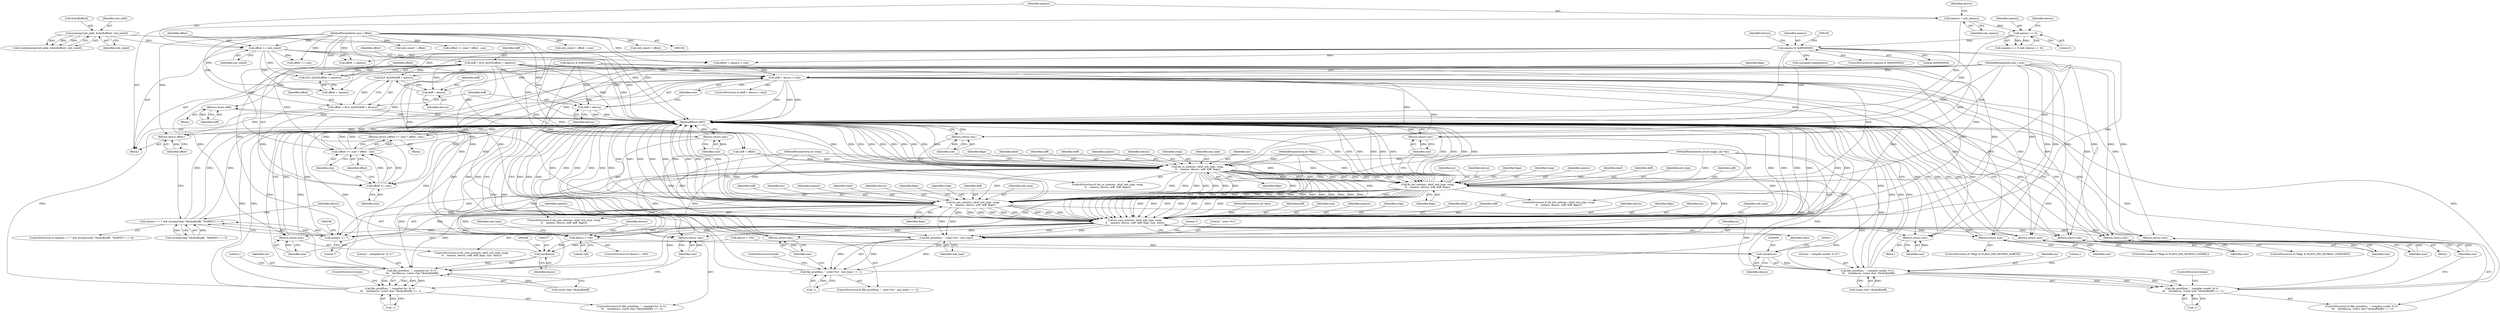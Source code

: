 digraph "0_file_65437cee25199dbd385fb35901bc0011e164276c@integer" {
"1000209" [label="(Call,doff = ELF_ALIGN(offset + namesz))"];
"1000211" [label="(Call,ELF_ALIGN(offset + namesz))"];
"1000107" [label="(MethodParameterIn,size_t offset)"];
"1000151" [label="(Call,offset += xnh_sizeof)"];
"1000144" [label="(Call,memcpy(xnh_addr, &nbuf[offset], xnh_sizeof))"];
"1000177" [label="(Call,namesz & 0x80000000)"];
"1000162" [label="(Call,namesz == 0)"];
"1000154" [label="(Call,namesz = xnh_namesz)"];
"1000222" [label="(Return,return doff;)"];
"1000226" [label="(Call,ELF_ALIGN(doff + descsz))"];
"1000224" [label="(Call,offset = ELF_ALIGN(doff + descsz))"];
"1000239" [label="(Call,offset >= size)"];
"1000238" [label="(Call,(offset >= size) ? offset : size)"];
"1000237" [label="(Return,return (offset >= size) ? offset : size;)"];
"1000446" [label="(Return,return offset;)"];
"1000227" [label="(Call,doff + descsz)"];
"1000231" [label="(Call,doff + descsz > size)"];
"1000263" [label="(Return,return size;)"];
"1000284" [label="(Return,return size;)"];
"1000305" [label="(Return,return size;)"];
"1000316" [label="(Call,do_core_note(ms, nbuf, xnh_type, swap,\n\t\t    namesz, descsz, noff, doff, flags, size, clazz))"];
"1000328" [label="(Return,return size;)"];
"1000332" [label="(Call,namesz == 7)"];
"1000331" [label="(Call,namesz == 7 && strcmp((char *)&nbuf[noff], \"NetBSD\") == 0)"];
"1000347" [label="(Call,descsz > 100)"];
"1000376" [label="(Call,(int)descsz)"];
"1000373" [label="(Call,file_printf(ms, \", compiled for: %.*s\",\n\t\t\t    (int)descsz, (const char *)&nbuf[doff]))"];
"1000372" [label="(Call,file_printf(ms, \", compiled for: %.*s\",\n\t\t\t    (int)descsz, (const char *)&nbuf[doff]) == -1)"];
"1000407" [label="(Call,(int)descsz)"];
"1000404" [label="(Call,file_printf(ms, \", compiler model: %.*s\",\n \t\t\t    (int)descsz, (const char *)&nbuf[doff]))"];
"1000403" [label="(Call,file_printf(ms, \", compiler model: %.*s\",\n \t\t\t    (int)descsz, (const char *)&nbuf[doff]) == -1)"];
"1000357" [label="(Return,return size;)"];
"1000365" [label="(Return,return size;)"];
"1000387" [label="(Return,return size;)"];
"1000396" [label="(Return,return size;)"];
"1000418" [label="(Return,return size;)"];
"1000427" [label="(Return,return size;)"];
"1000435" [label="(Call,file_printf(ms, \", note=%u\", xnh_type))"];
"1000434" [label="(Call,file_printf(ms, \", note=%u\", xnh_type) == -1)"];
"1000441" [label="(Return,return size;)"];
"1000444" [label="(Return,return size;)"];
"1000232" [label="(Call,doff + descsz)"];
"1000253" [label="(Call,do_os_note(ms, nbuf, xnh_type, swap,\n\t\t    namesz, descsz, noff, doff, flags))"];
"1000274" [label="(Call,do_bid_note(ms, nbuf, xnh_type, swap,\n\t\t    namesz, descsz, noff, doff, flags))"];
"1000295" [label="(Call,do_pax_note(ms, nbuf, xnh_type, swap,\n\t\t    namesz, descsz, noff, doff, flags))"];
"1000422" [label="(ControlStructure,if (*flags & FLAGS_DID_NETBSD_UNKNOWN))"];
"1000351" [label="(Identifier,descsz)"];
"1000227" [label="(Call,doff + descsz)"];
"1000419" [label="(Identifier,size)"];
"1000433" [label="(ControlStructure,if (file_printf(ms, \", note=%u\", xnh_type) == -1))"];
"1000171" [label="(Call,offset >= size)"];
"1000365" [label="(Return,return size;)"];
"1000162" [label="(Call,namesz == 0)"];
"1000193" [label="(Identifier,descsz)"];
"1000295" [label="(Call,do_pax_note(ms, nbuf, xnh_type, swap,\n\t\t    namesz, descsz, noff, doff, flags))"];
"1000156" [label="(Identifier,xnh_namesz)"];
"1000387" [label="(Return,return size;)"];
"1000324" [label="(Identifier,doff)"];
"1000277" [label="(Identifier,xnh_type)"];
"1000330" [label="(ControlStructure,if (namesz == 7 && strcmp((char *)&nbuf[noff], \"NetBSD\") == 0))"];
"1000327" [label="(Identifier,clazz)"];
"1000440" [label="(Literal,1)"];
"1000233" [label="(Identifier,doff)"];
"1000152" [label="(Identifier,offset)"];
"1000254" [label="(Identifier,ms)"];
"1000302" [label="(Identifier,noff)"];
"1000355" [label="(Block,)"];
"1000243" [label="(Identifier,size)"];
"1000448" [label="(MethodReturn,RET)"];
"1000210" [label="(Identifier,doff)"];
"1000212" [label="(Call,offset + namesz)"];
"1000218" [label="(Identifier,offset)"];
"1000223" [label="(Identifier,doff)"];
"1000406" [label="(Literal,\", compiler model: %.*s\")"];
"1000269" [label="(Identifier,flags)"];
"1000139" [label="(Call,xnh_sizeof + offset)"];
"1000296" [label="(Identifier,ms)"];
"1000300" [label="(Identifier,namesz)"];
"1000242" [label="(Identifier,offset)"];
"1000262" [label="(Identifier,flags)"];
"1000255" [label="(Identifier,nbuf)"];
"1000186" [label="(Call,(unsigned long)namesz)"];
"1000335" [label="(Call,strcmp((char *)&nbuf[noff], \"NetBSD\") == 0)"];
"1000260" [label="(Identifier,noff)"];
"1000297" [label="(Identifier,nbuf)"];
"1000221" [label="(Block,)"];
"1000301" [label="(Identifier,descsz)"];
"1000328" [label="(Return,return size;)"];
"1000354" [label="(Identifier,xnh_type)"];
"1000326" [label="(Identifier,size)"];
"1000405" [label="(Identifier,ms)"];
"1000225" [label="(Identifier,offset)"];
"1000346" [label="(ControlStructure,if (descsz > 100))"];
"1000434" [label="(Call,file_printf(ms, \", note=%u\", xnh_type) == -1)"];
"1000321" [label="(Identifier,namesz)"];
"1000154" [label="(Call,namesz = xnh_namesz)"];
"1000348" [label="(Identifier,descsz)"];
"1000427" [label="(Return,return size;)"];
"1000320" [label="(Identifier,swap)"];
"1000409" [label="(Identifier,descsz)"];
"1000281" [label="(Identifier,noff)"];
"1000217" [label="(Call,offset + namesz)"];
"1000274" [label="(Call,do_bid_note(ms, nbuf, xnh_type, swap,\n\t\t    namesz, descsz, noff, doff, flags))"];
"1000248" [label="(Identifier,flags)"];
"1000234" [label="(Identifier,descsz)"];
"1000372" [label="(Call,file_printf(ms, \", compiled for: %.*s\",\n\t\t\t    (int)descsz, (const char *)&nbuf[doff]) == -1)"];
"1000318" [label="(Identifier,nbuf)"];
"1000261" [label="(Identifier,doff)"];
"1000176" [label="(ControlStructure,if (namesz & 0x80000000))"];
"1000258" [label="(Identifier,namesz)"];
"1000146" [label="(Call,&nbuf[offset])"];
"1000273" [label="(ControlStructure,if (do_bid_note(ms, nbuf, xnh_type, swap,\n\t\t    namesz, descsz, noff, doff, flags)))"];
"1000435" [label="(Call,file_printf(ms, \", note=%u\", xnh_type))"];
"1000375" [label="(Literal,\", compiled for: %.*s\")"];
"1000323" [label="(Identifier,noff)"];
"1000349" [label="(Literal,100)"];
"1000306" [label="(Identifier,size)"];
"1000224" [label="(Call,offset = ELF_ALIGN(doff + descsz))"];
"1000241" [label="(Identifier,size)"];
"1000178" [label="(Identifier,namesz)"];
"1000311" [label="(Identifier,flags)"];
"1000304" [label="(Identifier,flags)"];
"1000228" [label="(Identifier,doff)"];
"1000275" [label="(Identifier,ms)"];
"1000170" [label="(Call,(offset >= size) ? offset : size)"];
"1000161" [label="(Call,(namesz == 0) && (descsz == 0))"];
"1000284" [label="(Return,return size;)"];
"1000402" [label="(ControlStructure,if (file_printf(ms, \", compiler model: %.*s\",\n \t\t\t    (int)descsz, (const char *)&nbuf[doff]) == -1))"];
"1000371" [label="(ControlStructure,if (file_printf(ms, \", compiled for: %.*s\",\n\t\t\t    (int)descsz, (const char *)&nbuf[doff]) == -1))"];
"1000360" [label="(ControlStructure,if (*flags & FLAGS_DID_NETBSD_MARCH))"];
"1000331" [label="(Call,namesz == 7 && strcmp((char *)&nbuf[noff], \"NetBSD\") == 0)"];
"1000166" [label="(Identifier,descsz)"];
"1000416" [label="(Call,-1)"];
"1000437" [label="(Literal,\", note=%u\")"];
"1000222" [label="(Return,return doff;)"];
"1000376" [label="(Call,(int)descsz)"];
"1000299" [label="(Identifier,swap)"];
"1000428" [label="(Identifier,size)"];
"1000357" [label="(Return,return size;)"];
"1000259" [label="(Identifier,descsz)"];
"1000322" [label="(Identifier,descsz)"];
"1000315" [label="(ControlStructure,if (do_core_note(ms, nbuf, xnh_type, swap,\n\t\t    namesz, descsz, noff, doff, flags, size, clazz)))"];
"1000385" [label="(Call,-1)"];
"1000240" [label="(Identifier,offset)"];
"1000386" [label="(Literal,1)"];
"1000236" [label="(Block,)"];
"1000280" [label="(Identifier,descsz)"];
"1000235" [label="(Identifier,size)"];
"1000290" [label="(Identifier,flags)"];
"1000334" [label="(Literal,7)"];
"1000144" [label="(Call,memcpy(xnh_addr, &nbuf[offset], xnh_sizeof))"];
"1000447" [label="(Identifier,offset)"];
"1000150" [label="(Identifier,xnh_sizeof)"];
"1000347" [label="(Call,descsz > 100)"];
"1000109" [label="(MethodParameterIn,int clazz)"];
"1000436" [label="(Identifier,ms)"];
"1000316" [label="(Call,do_core_note(ms, nbuf, xnh_type, swap,\n\t\t    namesz, descsz, noff, doff, flags, size, clazz))"];
"1000252" [label="(ControlStructure,if (do_os_note(ms, nbuf, xnh_type, swap,\n\t\t    namesz, descsz, noff, doff, flags)))"];
"1000389" [label="(ControlStructure,break;)"];
"1000283" [label="(Identifier,flags)"];
"1000305" [label="(Return,return size;)"];
"1000151" [label="(Call,offset += xnh_sizeof)"];
"1000153" [label="(Identifier,xnh_sizeof)"];
"1000303" [label="(Identifier,doff)"];
"1000443" [label="(ControlStructure,break;)"];
"1000294" [label="(ControlStructure,if (do_pax_note(ms, nbuf, xnh_type, swap,\n\t\t    namesz, descsz, noff, doff, flags)))"];
"1000164" [label="(Literal,0)"];
"1000446" [label="(Return,return offset;)"];
"1000229" [label="(Identifier,descsz)"];
"1000373" [label="(Call,file_printf(ms, \", compiled for: %.*s\",\n\t\t\t    (int)descsz, (const char *)&nbuf[doff]))"];
"1000332" [label="(Call,namesz == 7)"];
"1000177" [label="(Call,namesz & 0x80000000)"];
"1000192" [label="(Call,descsz & 0x80000000)"];
"1000231" [label="(Call,doff + descsz > size)"];
"1000112" [label="(MethodParameterIn,int *flags)"];
"1000438" [label="(Identifier,xnh_type)"];
"1000105" [label="(MethodParameterIn,struct magic_set *ms)"];
"1000257" [label="(Identifier,swap)"];
"1000417" [label="(Literal,1)"];
"1000391" [label="(ControlStructure,if (*flags & FLAGS_DID_NETBSD_CMODEL))"];
"1000132" [label="(Call,xnh_sizeof + offset > size)"];
"1000444" [label="(Return,return size;)"];
"1000397" [label="(Identifier,size)"];
"1000278" [label="(Identifier,swap)"];
"1000179" [label="(Literal,0x80000000)"];
"1000279" [label="(Identifier,namesz)"];
"1000298" [label="(Identifier,xnh_type)"];
"1000256" [label="(Identifier,xnh_type)"];
"1000226" [label="(Call,ELF_ALIGN(doff + descsz))"];
"1000209" [label="(Call,doff = ELF_ALIGN(offset + namesz))"];
"1000237" [label="(Return,return (offset >= size) ? offset : size;)"];
"1000439" [label="(Call,-1)"];
"1000445" [label="(Identifier,size)"];
"1000206" [label="(Call,noff = offset)"];
"1000145" [label="(Identifier,xnh_addr)"];
"1000142" [label="(Call,(void)memcpy(xnh_addr, &nbuf[offset], xnh_sizeof))"];
"1000285" [label="(Identifier,size)"];
"1000325" [label="(Identifier,flags)"];
"1000403" [label="(Call,file_printf(ms, \", compiler model: %.*s\",\n \t\t\t    (int)descsz, (const char *)&nbuf[doff]) == -1)"];
"1000238" [label="(Call,(offset >= size) ? offset : size)"];
"1000404" [label="(Call,file_printf(ms, \", compiler model: %.*s\",\n \t\t\t    (int)descsz, (const char *)&nbuf[doff]))"];
"1000211" [label="(Call,ELF_ALIGN(offset + namesz))"];
"1000253" [label="(Call,do_os_note(ms, nbuf, xnh_type, swap,\n\t\t    namesz, descsz, noff, doff, flags))"];
"1000317" [label="(Identifier,ms)"];
"1000329" [label="(Identifier,size)"];
"1000442" [label="(Identifier,size)"];
"1000276" [label="(Identifier,nbuf)"];
"1000232" [label="(Call,doff + descsz)"];
"1000396" [label="(Return,return size;)"];
"1000374" [label="(Identifier,ms)"];
"1000282" [label="(Identifier,doff)"];
"1000410" [label="(Call,(const char *)&nbuf[doff])"];
"1000216" [label="(Call,offset + namesz > size)"];
"1000388" [label="(Identifier,size)"];
"1000114" [label="(Block,)"];
"1000441" [label="(Return,return size;)"];
"1000358" [label="(Identifier,size)"];
"1000107" [label="(MethodParameterIn,size_t offset)"];
"1000163" [label="(Identifier,namesz)"];
"1000264" [label="(Identifier,size)"];
"1000418" [label="(Return,return size;)"];
"1000407" [label="(Call,(int)descsz)"];
"1000350" [label="(Call,descsz = 100)"];
"1000378" [label="(Identifier,descsz)"];
"1000379" [label="(Call,(const char *)&nbuf[doff])"];
"1000345" [label="(Block,)"];
"1000155" [label="(Identifier,namesz)"];
"1000133" [label="(Call,xnh_sizeof + offset)"];
"1000158" [label="(Identifier,descsz)"];
"1000263" [label="(Return,return size;)"];
"1000319" [label="(Identifier,xnh_type)"];
"1000333" [label="(Identifier,namesz)"];
"1000230" [label="(ControlStructure,if (doff + descsz > size))"];
"1000366" [label="(Identifier,size)"];
"1000108" [label="(MethodParameterIn,size_t size)"];
"1000420" [label="(ControlStructure,break;)"];
"1000239" [label="(Call,offset >= size)"];
"1000110" [label="(MethodParameterIn,int swap)"];
"1000209" -> "1000114"  [label="AST: "];
"1000209" -> "1000211"  [label="CFG: "];
"1000210" -> "1000209"  [label="AST: "];
"1000211" -> "1000209"  [label="AST: "];
"1000218" -> "1000209"  [label="CFG: "];
"1000209" -> "1000448"  [label="DDG: "];
"1000209" -> "1000448"  [label="DDG: "];
"1000211" -> "1000209"  [label="DDG: "];
"1000209" -> "1000222"  [label="DDG: "];
"1000209" -> "1000226"  [label="DDG: "];
"1000209" -> "1000227"  [label="DDG: "];
"1000209" -> "1000231"  [label="DDG: "];
"1000209" -> "1000232"  [label="DDG: "];
"1000209" -> "1000253"  [label="DDG: "];
"1000209" -> "1000274"  [label="DDG: "];
"1000209" -> "1000295"  [label="DDG: "];
"1000209" -> "1000316"  [label="DDG: "];
"1000211" -> "1000212"  [label="CFG: "];
"1000212" -> "1000211"  [label="AST: "];
"1000107" -> "1000211"  [label="DDG: "];
"1000151" -> "1000211"  [label="DDG: "];
"1000177" -> "1000211"  [label="DDG: "];
"1000107" -> "1000104"  [label="AST: "];
"1000107" -> "1000448"  [label="DDG: "];
"1000107" -> "1000132"  [label="DDG: "];
"1000107" -> "1000133"  [label="DDG: "];
"1000107" -> "1000139"  [label="DDG: "];
"1000107" -> "1000151"  [label="DDG: "];
"1000107" -> "1000170"  [label="DDG: "];
"1000107" -> "1000171"  [label="DDG: "];
"1000107" -> "1000206"  [label="DDG: "];
"1000107" -> "1000212"  [label="DDG: "];
"1000107" -> "1000216"  [label="DDG: "];
"1000107" -> "1000217"  [label="DDG: "];
"1000107" -> "1000224"  [label="DDG: "];
"1000107" -> "1000238"  [label="DDG: "];
"1000107" -> "1000239"  [label="DDG: "];
"1000107" -> "1000446"  [label="DDG: "];
"1000151" -> "1000114"  [label="AST: "];
"1000151" -> "1000153"  [label="CFG: "];
"1000152" -> "1000151"  [label="AST: "];
"1000153" -> "1000151"  [label="AST: "];
"1000155" -> "1000151"  [label="CFG: "];
"1000151" -> "1000448"  [label="DDG: "];
"1000151" -> "1000448"  [label="DDG: "];
"1000144" -> "1000151"  [label="DDG: "];
"1000151" -> "1000171"  [label="DDG: "];
"1000151" -> "1000206"  [label="DDG: "];
"1000151" -> "1000212"  [label="DDG: "];
"1000151" -> "1000216"  [label="DDG: "];
"1000151" -> "1000217"  [label="DDG: "];
"1000144" -> "1000142"  [label="AST: "];
"1000144" -> "1000150"  [label="CFG: "];
"1000145" -> "1000144"  [label="AST: "];
"1000146" -> "1000144"  [label="AST: "];
"1000150" -> "1000144"  [label="AST: "];
"1000142" -> "1000144"  [label="CFG: "];
"1000144" -> "1000448"  [label="DDG: "];
"1000144" -> "1000448"  [label="DDG: "];
"1000144" -> "1000142"  [label="DDG: "];
"1000144" -> "1000142"  [label="DDG: "];
"1000144" -> "1000142"  [label="DDG: "];
"1000177" -> "1000176"  [label="AST: "];
"1000177" -> "1000179"  [label="CFG: "];
"1000178" -> "1000177"  [label="AST: "];
"1000179" -> "1000177"  [label="AST: "];
"1000182" -> "1000177"  [label="CFG: "];
"1000193" -> "1000177"  [label="CFG: "];
"1000177" -> "1000448"  [label="DDG: "];
"1000177" -> "1000448"  [label="DDG: "];
"1000162" -> "1000177"  [label="DDG: "];
"1000177" -> "1000186"  [label="DDG: "];
"1000177" -> "1000212"  [label="DDG: "];
"1000177" -> "1000216"  [label="DDG: "];
"1000177" -> "1000217"  [label="DDG: "];
"1000177" -> "1000253"  [label="DDG: "];
"1000177" -> "1000274"  [label="DDG: "];
"1000177" -> "1000295"  [label="DDG: "];
"1000177" -> "1000316"  [label="DDG: "];
"1000177" -> "1000332"  [label="DDG: "];
"1000162" -> "1000161"  [label="AST: "];
"1000162" -> "1000164"  [label="CFG: "];
"1000163" -> "1000162"  [label="AST: "];
"1000164" -> "1000162"  [label="AST: "];
"1000166" -> "1000162"  [label="CFG: "];
"1000161" -> "1000162"  [label="CFG: "];
"1000162" -> "1000448"  [label="DDG: "];
"1000162" -> "1000161"  [label="DDG: "];
"1000162" -> "1000161"  [label="DDG: "];
"1000154" -> "1000162"  [label="DDG: "];
"1000154" -> "1000114"  [label="AST: "];
"1000154" -> "1000156"  [label="CFG: "];
"1000155" -> "1000154"  [label="AST: "];
"1000156" -> "1000154"  [label="AST: "];
"1000158" -> "1000154"  [label="CFG: "];
"1000154" -> "1000448"  [label="DDG: "];
"1000222" -> "1000221"  [label="AST: "];
"1000222" -> "1000223"  [label="CFG: "];
"1000223" -> "1000222"  [label="AST: "];
"1000448" -> "1000222"  [label="CFG: "];
"1000222" -> "1000448"  [label="DDG: "];
"1000223" -> "1000222"  [label="DDG: "];
"1000226" -> "1000224"  [label="AST: "];
"1000226" -> "1000227"  [label="CFG: "];
"1000227" -> "1000226"  [label="AST: "];
"1000224" -> "1000226"  [label="CFG: "];
"1000226" -> "1000224"  [label="DDG: "];
"1000192" -> "1000226"  [label="DDG: "];
"1000224" -> "1000114"  [label="AST: "];
"1000225" -> "1000224"  [label="AST: "];
"1000233" -> "1000224"  [label="CFG: "];
"1000224" -> "1000448"  [label="DDG: "];
"1000224" -> "1000448"  [label="DDG: "];
"1000224" -> "1000239"  [label="DDG: "];
"1000224" -> "1000446"  [label="DDG: "];
"1000239" -> "1000238"  [label="AST: "];
"1000239" -> "1000241"  [label="CFG: "];
"1000240" -> "1000239"  [label="AST: "];
"1000241" -> "1000239"  [label="AST: "];
"1000242" -> "1000239"  [label="CFG: "];
"1000243" -> "1000239"  [label="CFG: "];
"1000239" -> "1000238"  [label="DDG: "];
"1000239" -> "1000238"  [label="DDG: "];
"1000231" -> "1000239"  [label="DDG: "];
"1000108" -> "1000239"  [label="DDG: "];
"1000238" -> "1000237"  [label="AST: "];
"1000238" -> "1000242"  [label="CFG: "];
"1000238" -> "1000243"  [label="CFG: "];
"1000242" -> "1000238"  [label="AST: "];
"1000243" -> "1000238"  [label="AST: "];
"1000237" -> "1000238"  [label="CFG: "];
"1000238" -> "1000448"  [label="DDG: "];
"1000238" -> "1000448"  [label="DDG: "];
"1000238" -> "1000448"  [label="DDG: "];
"1000238" -> "1000448"  [label="DDG: "];
"1000238" -> "1000237"  [label="DDG: "];
"1000108" -> "1000238"  [label="DDG: "];
"1000237" -> "1000236"  [label="AST: "];
"1000448" -> "1000237"  [label="CFG: "];
"1000237" -> "1000448"  [label="DDG: "];
"1000446" -> "1000114"  [label="AST: "];
"1000446" -> "1000447"  [label="CFG: "];
"1000447" -> "1000446"  [label="AST: "];
"1000448" -> "1000446"  [label="CFG: "];
"1000446" -> "1000448"  [label="DDG: "];
"1000447" -> "1000446"  [label="DDG: "];
"1000227" -> "1000229"  [label="CFG: "];
"1000228" -> "1000227"  [label="AST: "];
"1000229" -> "1000227"  [label="AST: "];
"1000192" -> "1000227"  [label="DDG: "];
"1000231" -> "1000230"  [label="AST: "];
"1000231" -> "1000235"  [label="CFG: "];
"1000232" -> "1000231"  [label="AST: "];
"1000235" -> "1000231"  [label="AST: "];
"1000240" -> "1000231"  [label="CFG: "];
"1000248" -> "1000231"  [label="CFG: "];
"1000231" -> "1000448"  [label="DDG: "];
"1000231" -> "1000448"  [label="DDG: "];
"1000231" -> "1000448"  [label="DDG: "];
"1000192" -> "1000231"  [label="DDG: "];
"1000216" -> "1000231"  [label="DDG: "];
"1000108" -> "1000231"  [label="DDG: "];
"1000231" -> "1000263"  [label="DDG: "];
"1000231" -> "1000284"  [label="DDG: "];
"1000231" -> "1000305"  [label="DDG: "];
"1000231" -> "1000316"  [label="DDG: "];
"1000231" -> "1000357"  [label="DDG: "];
"1000231" -> "1000365"  [label="DDG: "];
"1000231" -> "1000387"  [label="DDG: "];
"1000231" -> "1000396"  [label="DDG: "];
"1000231" -> "1000418"  [label="DDG: "];
"1000231" -> "1000427"  [label="DDG: "];
"1000231" -> "1000441"  [label="DDG: "];
"1000231" -> "1000444"  [label="DDG: "];
"1000263" -> "1000252"  [label="AST: "];
"1000263" -> "1000264"  [label="CFG: "];
"1000264" -> "1000263"  [label="AST: "];
"1000448" -> "1000263"  [label="CFG: "];
"1000263" -> "1000448"  [label="DDG: "];
"1000264" -> "1000263"  [label="DDG: "];
"1000108" -> "1000263"  [label="DDG: "];
"1000284" -> "1000273"  [label="AST: "];
"1000284" -> "1000285"  [label="CFG: "];
"1000285" -> "1000284"  [label="AST: "];
"1000448" -> "1000284"  [label="CFG: "];
"1000284" -> "1000448"  [label="DDG: "];
"1000285" -> "1000284"  [label="DDG: "];
"1000108" -> "1000284"  [label="DDG: "];
"1000305" -> "1000294"  [label="AST: "];
"1000305" -> "1000306"  [label="CFG: "];
"1000306" -> "1000305"  [label="AST: "];
"1000448" -> "1000305"  [label="CFG: "];
"1000305" -> "1000448"  [label="DDG: "];
"1000306" -> "1000305"  [label="DDG: "];
"1000108" -> "1000305"  [label="DDG: "];
"1000316" -> "1000315"  [label="AST: "];
"1000316" -> "1000327"  [label="CFG: "];
"1000317" -> "1000316"  [label="AST: "];
"1000318" -> "1000316"  [label="AST: "];
"1000319" -> "1000316"  [label="AST: "];
"1000320" -> "1000316"  [label="AST: "];
"1000321" -> "1000316"  [label="AST: "];
"1000322" -> "1000316"  [label="AST: "];
"1000323" -> "1000316"  [label="AST: "];
"1000324" -> "1000316"  [label="AST: "];
"1000325" -> "1000316"  [label="AST: "];
"1000326" -> "1000316"  [label="AST: "];
"1000327" -> "1000316"  [label="AST: "];
"1000329" -> "1000316"  [label="CFG: "];
"1000333" -> "1000316"  [label="CFG: "];
"1000316" -> "1000448"  [label="DDG: "];
"1000316" -> "1000448"  [label="DDG: "];
"1000316" -> "1000448"  [label="DDG: "];
"1000316" -> "1000448"  [label="DDG: "];
"1000316" -> "1000448"  [label="DDG: "];
"1000316" -> "1000448"  [label="DDG: "];
"1000316" -> "1000448"  [label="DDG: "];
"1000316" -> "1000448"  [label="DDG: "];
"1000316" -> "1000448"  [label="DDG: "];
"1000316" -> "1000448"  [label="DDG: "];
"1000316" -> "1000448"  [label="DDG: "];
"1000316" -> "1000448"  [label="DDG: "];
"1000274" -> "1000316"  [label="DDG: "];
"1000274" -> "1000316"  [label="DDG: "];
"1000274" -> "1000316"  [label="DDG: "];
"1000274" -> "1000316"  [label="DDG: "];
"1000274" -> "1000316"  [label="DDG: "];
"1000274" -> "1000316"  [label="DDG: "];
"1000274" -> "1000316"  [label="DDG: "];
"1000274" -> "1000316"  [label="DDG: "];
"1000274" -> "1000316"  [label="DDG: "];
"1000295" -> "1000316"  [label="DDG: "];
"1000295" -> "1000316"  [label="DDG: "];
"1000295" -> "1000316"  [label="DDG: "];
"1000295" -> "1000316"  [label="DDG: "];
"1000295" -> "1000316"  [label="DDG: "];
"1000295" -> "1000316"  [label="DDG: "];
"1000295" -> "1000316"  [label="DDG: "];
"1000295" -> "1000316"  [label="DDG: "];
"1000295" -> "1000316"  [label="DDG: "];
"1000253" -> "1000316"  [label="DDG: "];
"1000253" -> "1000316"  [label="DDG: "];
"1000253" -> "1000316"  [label="DDG: "];
"1000253" -> "1000316"  [label="DDG: "];
"1000253" -> "1000316"  [label="DDG: "];
"1000253" -> "1000316"  [label="DDG: "];
"1000253" -> "1000316"  [label="DDG: "];
"1000253" -> "1000316"  [label="DDG: "];
"1000253" -> "1000316"  [label="DDG: "];
"1000105" -> "1000316"  [label="DDG: "];
"1000110" -> "1000316"  [label="DDG: "];
"1000192" -> "1000316"  [label="DDG: "];
"1000206" -> "1000316"  [label="DDG: "];
"1000112" -> "1000316"  [label="DDG: "];
"1000108" -> "1000316"  [label="DDG: "];
"1000109" -> "1000316"  [label="DDG: "];
"1000316" -> "1000328"  [label="DDG: "];
"1000316" -> "1000332"  [label="DDG: "];
"1000316" -> "1000347"  [label="DDG: "];
"1000316" -> "1000357"  [label="DDG: "];
"1000316" -> "1000365"  [label="DDG: "];
"1000316" -> "1000373"  [label="DDG: "];
"1000316" -> "1000387"  [label="DDG: "];
"1000316" -> "1000396"  [label="DDG: "];
"1000316" -> "1000404"  [label="DDG: "];
"1000316" -> "1000418"  [label="DDG: "];
"1000316" -> "1000427"  [label="DDG: "];
"1000316" -> "1000435"  [label="DDG: "];
"1000316" -> "1000435"  [label="DDG: "];
"1000316" -> "1000441"  [label="DDG: "];
"1000316" -> "1000444"  [label="DDG: "];
"1000328" -> "1000315"  [label="AST: "];
"1000328" -> "1000329"  [label="CFG: "];
"1000329" -> "1000328"  [label="AST: "];
"1000448" -> "1000328"  [label="CFG: "];
"1000328" -> "1000448"  [label="DDG: "];
"1000329" -> "1000328"  [label="DDG: "];
"1000108" -> "1000328"  [label="DDG: "];
"1000332" -> "1000331"  [label="AST: "];
"1000332" -> "1000334"  [label="CFG: "];
"1000333" -> "1000332"  [label="AST: "];
"1000334" -> "1000332"  [label="AST: "];
"1000338" -> "1000332"  [label="CFG: "];
"1000331" -> "1000332"  [label="CFG: "];
"1000332" -> "1000448"  [label="DDG: "];
"1000332" -> "1000331"  [label="DDG: "];
"1000332" -> "1000331"  [label="DDG: "];
"1000253" -> "1000332"  [label="DDG: "];
"1000295" -> "1000332"  [label="DDG: "];
"1000274" -> "1000332"  [label="DDG: "];
"1000331" -> "1000330"  [label="AST: "];
"1000331" -> "1000335"  [label="CFG: "];
"1000335" -> "1000331"  [label="AST: "];
"1000348" -> "1000331"  [label="CFG: "];
"1000447" -> "1000331"  [label="CFG: "];
"1000331" -> "1000448"  [label="DDG: "];
"1000331" -> "1000448"  [label="DDG: "];
"1000331" -> "1000448"  [label="DDG: "];
"1000335" -> "1000331"  [label="DDG: "];
"1000335" -> "1000331"  [label="DDG: "];
"1000347" -> "1000346"  [label="AST: "];
"1000347" -> "1000349"  [label="CFG: "];
"1000348" -> "1000347"  [label="AST: "];
"1000349" -> "1000347"  [label="AST: "];
"1000351" -> "1000347"  [label="CFG: "];
"1000354" -> "1000347"  [label="CFG: "];
"1000347" -> "1000448"  [label="DDG: "];
"1000347" -> "1000448"  [label="DDG: "];
"1000253" -> "1000347"  [label="DDG: "];
"1000274" -> "1000347"  [label="DDG: "];
"1000295" -> "1000347"  [label="DDG: "];
"1000192" -> "1000347"  [label="DDG: "];
"1000347" -> "1000376"  [label="DDG: "];
"1000347" -> "1000407"  [label="DDG: "];
"1000376" -> "1000373"  [label="AST: "];
"1000376" -> "1000378"  [label="CFG: "];
"1000377" -> "1000376"  [label="AST: "];
"1000378" -> "1000376"  [label="AST: "];
"1000380" -> "1000376"  [label="CFG: "];
"1000376" -> "1000448"  [label="DDG: "];
"1000376" -> "1000373"  [label="DDG: "];
"1000350" -> "1000376"  [label="DDG: "];
"1000373" -> "1000372"  [label="AST: "];
"1000373" -> "1000379"  [label="CFG: "];
"1000374" -> "1000373"  [label="AST: "];
"1000375" -> "1000373"  [label="AST: "];
"1000379" -> "1000373"  [label="AST: "];
"1000386" -> "1000373"  [label="CFG: "];
"1000373" -> "1000448"  [label="DDG: "];
"1000373" -> "1000448"  [label="DDG: "];
"1000373" -> "1000448"  [label="DDG: "];
"1000373" -> "1000372"  [label="DDG: "];
"1000373" -> "1000372"  [label="DDG: "];
"1000373" -> "1000372"  [label="DDG: "];
"1000373" -> "1000372"  [label="DDG: "];
"1000274" -> "1000373"  [label="DDG: "];
"1000295" -> "1000373"  [label="DDG: "];
"1000253" -> "1000373"  [label="DDG: "];
"1000105" -> "1000373"  [label="DDG: "];
"1000379" -> "1000373"  [label="DDG: "];
"1000372" -> "1000371"  [label="AST: "];
"1000372" -> "1000385"  [label="CFG: "];
"1000385" -> "1000372"  [label="AST: "];
"1000388" -> "1000372"  [label="CFG: "];
"1000389" -> "1000372"  [label="CFG: "];
"1000372" -> "1000448"  [label="DDG: "];
"1000372" -> "1000448"  [label="DDG: "];
"1000372" -> "1000448"  [label="DDG: "];
"1000385" -> "1000372"  [label="DDG: "];
"1000407" -> "1000404"  [label="AST: "];
"1000407" -> "1000409"  [label="CFG: "];
"1000408" -> "1000407"  [label="AST: "];
"1000409" -> "1000407"  [label="AST: "];
"1000411" -> "1000407"  [label="CFG: "];
"1000407" -> "1000448"  [label="DDG: "];
"1000407" -> "1000404"  [label="DDG: "];
"1000350" -> "1000407"  [label="DDG: "];
"1000404" -> "1000403"  [label="AST: "];
"1000404" -> "1000410"  [label="CFG: "];
"1000405" -> "1000404"  [label="AST: "];
"1000406" -> "1000404"  [label="AST: "];
"1000410" -> "1000404"  [label="AST: "];
"1000417" -> "1000404"  [label="CFG: "];
"1000404" -> "1000448"  [label="DDG: "];
"1000404" -> "1000448"  [label="DDG: "];
"1000404" -> "1000448"  [label="DDG: "];
"1000404" -> "1000403"  [label="DDG: "];
"1000404" -> "1000403"  [label="DDG: "];
"1000404" -> "1000403"  [label="DDG: "];
"1000404" -> "1000403"  [label="DDG: "];
"1000274" -> "1000404"  [label="DDG: "];
"1000295" -> "1000404"  [label="DDG: "];
"1000253" -> "1000404"  [label="DDG: "];
"1000105" -> "1000404"  [label="DDG: "];
"1000410" -> "1000404"  [label="DDG: "];
"1000403" -> "1000402"  [label="AST: "];
"1000403" -> "1000416"  [label="CFG: "];
"1000416" -> "1000403"  [label="AST: "];
"1000419" -> "1000403"  [label="CFG: "];
"1000420" -> "1000403"  [label="CFG: "];
"1000403" -> "1000448"  [label="DDG: "];
"1000403" -> "1000448"  [label="DDG: "];
"1000403" -> "1000448"  [label="DDG: "];
"1000416" -> "1000403"  [label="DDG: "];
"1000357" -> "1000355"  [label="AST: "];
"1000357" -> "1000358"  [label="CFG: "];
"1000358" -> "1000357"  [label="AST: "];
"1000448" -> "1000357"  [label="CFG: "];
"1000357" -> "1000448"  [label="DDG: "];
"1000358" -> "1000357"  [label="DDG: "];
"1000108" -> "1000357"  [label="DDG: "];
"1000365" -> "1000360"  [label="AST: "];
"1000365" -> "1000366"  [label="CFG: "];
"1000366" -> "1000365"  [label="AST: "];
"1000448" -> "1000365"  [label="CFG: "];
"1000365" -> "1000448"  [label="DDG: "];
"1000366" -> "1000365"  [label="DDG: "];
"1000108" -> "1000365"  [label="DDG: "];
"1000387" -> "1000371"  [label="AST: "];
"1000387" -> "1000388"  [label="CFG: "];
"1000388" -> "1000387"  [label="AST: "];
"1000448" -> "1000387"  [label="CFG: "];
"1000387" -> "1000448"  [label="DDG: "];
"1000388" -> "1000387"  [label="DDG: "];
"1000108" -> "1000387"  [label="DDG: "];
"1000396" -> "1000391"  [label="AST: "];
"1000396" -> "1000397"  [label="CFG: "];
"1000397" -> "1000396"  [label="AST: "];
"1000448" -> "1000396"  [label="CFG: "];
"1000396" -> "1000448"  [label="DDG: "];
"1000397" -> "1000396"  [label="DDG: "];
"1000108" -> "1000396"  [label="DDG: "];
"1000418" -> "1000402"  [label="AST: "];
"1000418" -> "1000419"  [label="CFG: "];
"1000419" -> "1000418"  [label="AST: "];
"1000448" -> "1000418"  [label="CFG: "];
"1000418" -> "1000448"  [label="DDG: "];
"1000419" -> "1000418"  [label="DDG: "];
"1000108" -> "1000418"  [label="DDG: "];
"1000427" -> "1000422"  [label="AST: "];
"1000427" -> "1000428"  [label="CFG: "];
"1000428" -> "1000427"  [label="AST: "];
"1000448" -> "1000427"  [label="CFG: "];
"1000427" -> "1000448"  [label="DDG: "];
"1000428" -> "1000427"  [label="DDG: "];
"1000108" -> "1000427"  [label="DDG: "];
"1000435" -> "1000434"  [label="AST: "];
"1000435" -> "1000438"  [label="CFG: "];
"1000436" -> "1000435"  [label="AST: "];
"1000437" -> "1000435"  [label="AST: "];
"1000438" -> "1000435"  [label="AST: "];
"1000440" -> "1000435"  [label="CFG: "];
"1000435" -> "1000448"  [label="DDG: "];
"1000435" -> "1000448"  [label="DDG: "];
"1000435" -> "1000434"  [label="DDG: "];
"1000435" -> "1000434"  [label="DDG: "];
"1000435" -> "1000434"  [label="DDG: "];
"1000274" -> "1000435"  [label="DDG: "];
"1000274" -> "1000435"  [label="DDG: "];
"1000295" -> "1000435"  [label="DDG: "];
"1000295" -> "1000435"  [label="DDG: "];
"1000253" -> "1000435"  [label="DDG: "];
"1000253" -> "1000435"  [label="DDG: "];
"1000105" -> "1000435"  [label="DDG: "];
"1000434" -> "1000433"  [label="AST: "];
"1000434" -> "1000439"  [label="CFG: "];
"1000439" -> "1000434"  [label="AST: "];
"1000442" -> "1000434"  [label="CFG: "];
"1000443" -> "1000434"  [label="CFG: "];
"1000434" -> "1000448"  [label="DDG: "];
"1000434" -> "1000448"  [label="DDG: "];
"1000434" -> "1000448"  [label="DDG: "];
"1000439" -> "1000434"  [label="DDG: "];
"1000441" -> "1000433"  [label="AST: "];
"1000441" -> "1000442"  [label="CFG: "];
"1000442" -> "1000441"  [label="AST: "];
"1000448" -> "1000441"  [label="CFG: "];
"1000441" -> "1000448"  [label="DDG: "];
"1000442" -> "1000441"  [label="DDG: "];
"1000108" -> "1000441"  [label="DDG: "];
"1000444" -> "1000345"  [label="AST: "];
"1000444" -> "1000445"  [label="CFG: "];
"1000445" -> "1000444"  [label="AST: "];
"1000448" -> "1000444"  [label="CFG: "];
"1000444" -> "1000448"  [label="DDG: "];
"1000445" -> "1000444"  [label="DDG: "];
"1000108" -> "1000444"  [label="DDG: "];
"1000232" -> "1000234"  [label="CFG: "];
"1000233" -> "1000232"  [label="AST: "];
"1000234" -> "1000232"  [label="AST: "];
"1000235" -> "1000232"  [label="CFG: "];
"1000232" -> "1000448"  [label="DDG: "];
"1000232" -> "1000448"  [label="DDG: "];
"1000192" -> "1000232"  [label="DDG: "];
"1000253" -> "1000252"  [label="AST: "];
"1000253" -> "1000262"  [label="CFG: "];
"1000254" -> "1000253"  [label="AST: "];
"1000255" -> "1000253"  [label="AST: "];
"1000256" -> "1000253"  [label="AST: "];
"1000257" -> "1000253"  [label="AST: "];
"1000258" -> "1000253"  [label="AST: "];
"1000259" -> "1000253"  [label="AST: "];
"1000260" -> "1000253"  [label="AST: "];
"1000261" -> "1000253"  [label="AST: "];
"1000262" -> "1000253"  [label="AST: "];
"1000264" -> "1000253"  [label="CFG: "];
"1000269" -> "1000253"  [label="CFG: "];
"1000253" -> "1000448"  [label="DDG: "];
"1000253" -> "1000448"  [label="DDG: "];
"1000253" -> "1000448"  [label="DDG: "];
"1000253" -> "1000448"  [label="DDG: "];
"1000253" -> "1000448"  [label="DDG: "];
"1000253" -> "1000448"  [label="DDG: "];
"1000253" -> "1000448"  [label="DDG: "];
"1000253" -> "1000448"  [label="DDG: "];
"1000253" -> "1000448"  [label="DDG: "];
"1000253" -> "1000448"  [label="DDG: "];
"1000105" -> "1000253"  [label="DDG: "];
"1000110" -> "1000253"  [label="DDG: "];
"1000192" -> "1000253"  [label="DDG: "];
"1000206" -> "1000253"  [label="DDG: "];
"1000112" -> "1000253"  [label="DDG: "];
"1000253" -> "1000274"  [label="DDG: "];
"1000253" -> "1000274"  [label="DDG: "];
"1000253" -> "1000274"  [label="DDG: "];
"1000253" -> "1000274"  [label="DDG: "];
"1000253" -> "1000274"  [label="DDG: "];
"1000253" -> "1000274"  [label="DDG: "];
"1000253" -> "1000274"  [label="DDG: "];
"1000253" -> "1000274"  [label="DDG: "];
"1000253" -> "1000274"  [label="DDG: "];
"1000253" -> "1000295"  [label="DDG: "];
"1000253" -> "1000295"  [label="DDG: "];
"1000253" -> "1000295"  [label="DDG: "];
"1000253" -> "1000295"  [label="DDG: "];
"1000253" -> "1000295"  [label="DDG: "];
"1000253" -> "1000295"  [label="DDG: "];
"1000253" -> "1000295"  [label="DDG: "];
"1000253" -> "1000295"  [label="DDG: "];
"1000253" -> "1000295"  [label="DDG: "];
"1000274" -> "1000273"  [label="AST: "];
"1000274" -> "1000283"  [label="CFG: "];
"1000275" -> "1000274"  [label="AST: "];
"1000276" -> "1000274"  [label="AST: "];
"1000277" -> "1000274"  [label="AST: "];
"1000278" -> "1000274"  [label="AST: "];
"1000279" -> "1000274"  [label="AST: "];
"1000280" -> "1000274"  [label="AST: "];
"1000281" -> "1000274"  [label="AST: "];
"1000282" -> "1000274"  [label="AST: "];
"1000283" -> "1000274"  [label="AST: "];
"1000285" -> "1000274"  [label="CFG: "];
"1000290" -> "1000274"  [label="CFG: "];
"1000274" -> "1000448"  [label="DDG: "];
"1000274" -> "1000448"  [label="DDG: "];
"1000274" -> "1000448"  [label="DDG: "];
"1000274" -> "1000448"  [label="DDG: "];
"1000274" -> "1000448"  [label="DDG: "];
"1000274" -> "1000448"  [label="DDG: "];
"1000274" -> "1000448"  [label="DDG: "];
"1000274" -> "1000448"  [label="DDG: "];
"1000274" -> "1000448"  [label="DDG: "];
"1000274" -> "1000448"  [label="DDG: "];
"1000105" -> "1000274"  [label="DDG: "];
"1000110" -> "1000274"  [label="DDG: "];
"1000192" -> "1000274"  [label="DDG: "];
"1000206" -> "1000274"  [label="DDG: "];
"1000112" -> "1000274"  [label="DDG: "];
"1000274" -> "1000295"  [label="DDG: "];
"1000274" -> "1000295"  [label="DDG: "];
"1000274" -> "1000295"  [label="DDG: "];
"1000274" -> "1000295"  [label="DDG: "];
"1000274" -> "1000295"  [label="DDG: "];
"1000274" -> "1000295"  [label="DDG: "];
"1000274" -> "1000295"  [label="DDG: "];
"1000274" -> "1000295"  [label="DDG: "];
"1000274" -> "1000295"  [label="DDG: "];
"1000295" -> "1000294"  [label="AST: "];
"1000295" -> "1000304"  [label="CFG: "];
"1000296" -> "1000295"  [label="AST: "];
"1000297" -> "1000295"  [label="AST: "];
"1000298" -> "1000295"  [label="AST: "];
"1000299" -> "1000295"  [label="AST: "];
"1000300" -> "1000295"  [label="AST: "];
"1000301" -> "1000295"  [label="AST: "];
"1000302" -> "1000295"  [label="AST: "];
"1000303" -> "1000295"  [label="AST: "];
"1000304" -> "1000295"  [label="AST: "];
"1000306" -> "1000295"  [label="CFG: "];
"1000311" -> "1000295"  [label="CFG: "];
"1000295" -> "1000448"  [label="DDG: "];
"1000295" -> "1000448"  [label="DDG: "];
"1000295" -> "1000448"  [label="DDG: "];
"1000295" -> "1000448"  [label="DDG: "];
"1000295" -> "1000448"  [label="DDG: "];
"1000295" -> "1000448"  [label="DDG: "];
"1000295" -> "1000448"  [label="DDG: "];
"1000295" -> "1000448"  [label="DDG: "];
"1000295" -> "1000448"  [label="DDG: "];
"1000295" -> "1000448"  [label="DDG: "];
"1000105" -> "1000295"  [label="DDG: "];
"1000110" -> "1000295"  [label="DDG: "];
"1000192" -> "1000295"  [label="DDG: "];
"1000206" -> "1000295"  [label="DDG: "];
"1000112" -> "1000295"  [label="DDG: "];
}
